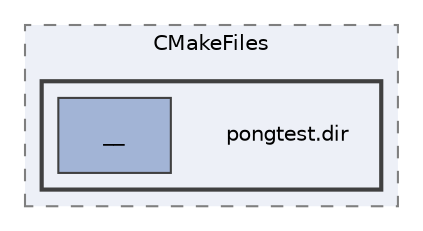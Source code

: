digraph "/home/francisco/Projects/gameEngines/Pong/build/tests/pong/CMakeFiles/pongtest.dir"
{
 // LATEX_PDF_SIZE
  edge [fontname="Helvetica",fontsize="10",labelfontname="Helvetica",labelfontsize="10"];
  node [fontname="Helvetica",fontsize="10",shape=record];
  compound=true
  subgraph clusterdir_cfdffc12a451fe48743c4e2edf9ed982 {
    graph [ bgcolor="#edf0f7", pencolor="grey50", style="filled,dashed,", label="CMakeFiles", fontname="Helvetica", fontsize="10", URL="dir_cfdffc12a451fe48743c4e2edf9ed982.html"]
  subgraph clusterdir_ece1da314d5ed098b6ebe9b965b2b0ec {
    graph [ bgcolor="#edf0f7", pencolor="grey25", style="filled,bold,", label="", fontname="Helvetica", fontsize="10", URL="dir_ece1da314d5ed098b6ebe9b965b2b0ec.html"]
    dir_ece1da314d5ed098b6ebe9b965b2b0ec [shape=plaintext, label="pongtest.dir"];
  dir_5e14c3dcb09ced93fb6eb2322474f1ae [shape=box, label="__", style="filled,", fillcolor="#a2b4d6", color="grey25", URL="dir_5e14c3dcb09ced93fb6eb2322474f1ae.html"];
  }
  }
}
